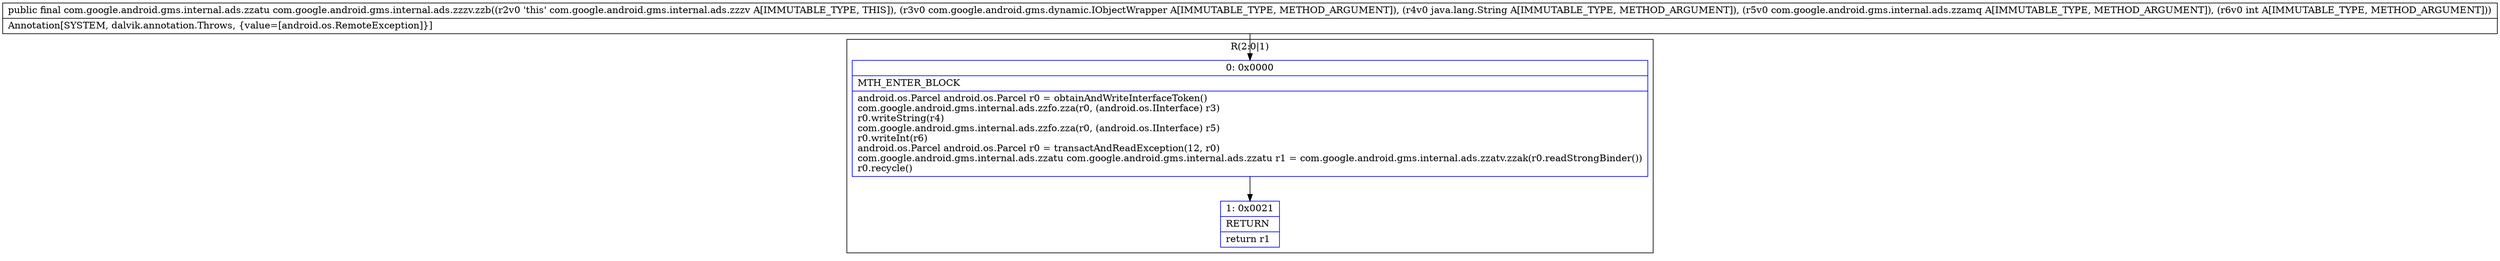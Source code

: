 digraph "CFG forcom.google.android.gms.internal.ads.zzzv.zzb(Lcom\/google\/android\/gms\/dynamic\/IObjectWrapper;Ljava\/lang\/String;Lcom\/google\/android\/gms\/internal\/ads\/zzamq;I)Lcom\/google\/android\/gms\/internal\/ads\/zzatu;" {
subgraph cluster_Region_708687572 {
label = "R(2:0|1)";
node [shape=record,color=blue];
Node_0 [shape=record,label="{0\:\ 0x0000|MTH_ENTER_BLOCK\l|android.os.Parcel android.os.Parcel r0 = obtainAndWriteInterfaceToken()\lcom.google.android.gms.internal.ads.zzfo.zza(r0, (android.os.IInterface) r3)\lr0.writeString(r4)\lcom.google.android.gms.internal.ads.zzfo.zza(r0, (android.os.IInterface) r5)\lr0.writeInt(r6)\landroid.os.Parcel android.os.Parcel r0 = transactAndReadException(12, r0)\lcom.google.android.gms.internal.ads.zzatu com.google.android.gms.internal.ads.zzatu r1 = com.google.android.gms.internal.ads.zzatv.zzak(r0.readStrongBinder())\lr0.recycle()\l}"];
Node_1 [shape=record,label="{1\:\ 0x0021|RETURN\l|return r1\l}"];
}
MethodNode[shape=record,label="{public final com.google.android.gms.internal.ads.zzatu com.google.android.gms.internal.ads.zzzv.zzb((r2v0 'this' com.google.android.gms.internal.ads.zzzv A[IMMUTABLE_TYPE, THIS]), (r3v0 com.google.android.gms.dynamic.IObjectWrapper A[IMMUTABLE_TYPE, METHOD_ARGUMENT]), (r4v0 java.lang.String A[IMMUTABLE_TYPE, METHOD_ARGUMENT]), (r5v0 com.google.android.gms.internal.ads.zzamq A[IMMUTABLE_TYPE, METHOD_ARGUMENT]), (r6v0 int A[IMMUTABLE_TYPE, METHOD_ARGUMENT]))  | Annotation[SYSTEM, dalvik.annotation.Throws, \{value=[android.os.RemoteException]\}]\l}"];
MethodNode -> Node_0;
Node_0 -> Node_1;
}

